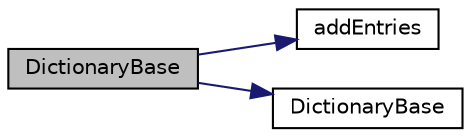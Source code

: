 digraph "DictionaryBase"
{
  bgcolor="transparent";
  edge [fontname="Helvetica",fontsize="10",labelfontname="Helvetica",labelfontsize="10"];
  node [fontname="Helvetica",fontsize="10",shape=record];
  rankdir="LR";
  Node1 [label="DictionaryBase",height=0.2,width=0.4,color="black", fillcolor="grey75", style="filled", fontcolor="black"];
  Node1 -> Node2 [color="midnightblue",fontsize="10",style="solid",fontname="Helvetica"];
  Node2 [label="addEntries",height=0.2,width=0.4,color="black",URL="$a00533.html#a1a1729c4a7637b541511eb527fb9f3fa"];
  Node1 -> Node3 [color="midnightblue",fontsize="10",style="solid",fontname="Helvetica"];
  Node3 [label="DictionaryBase",height=0.2,width=0.4,color="black",URL="$a00533.html#a6e27a96012587971a191b1dd6b17a4db",tooltip="Construct given initial table size. "];
}
